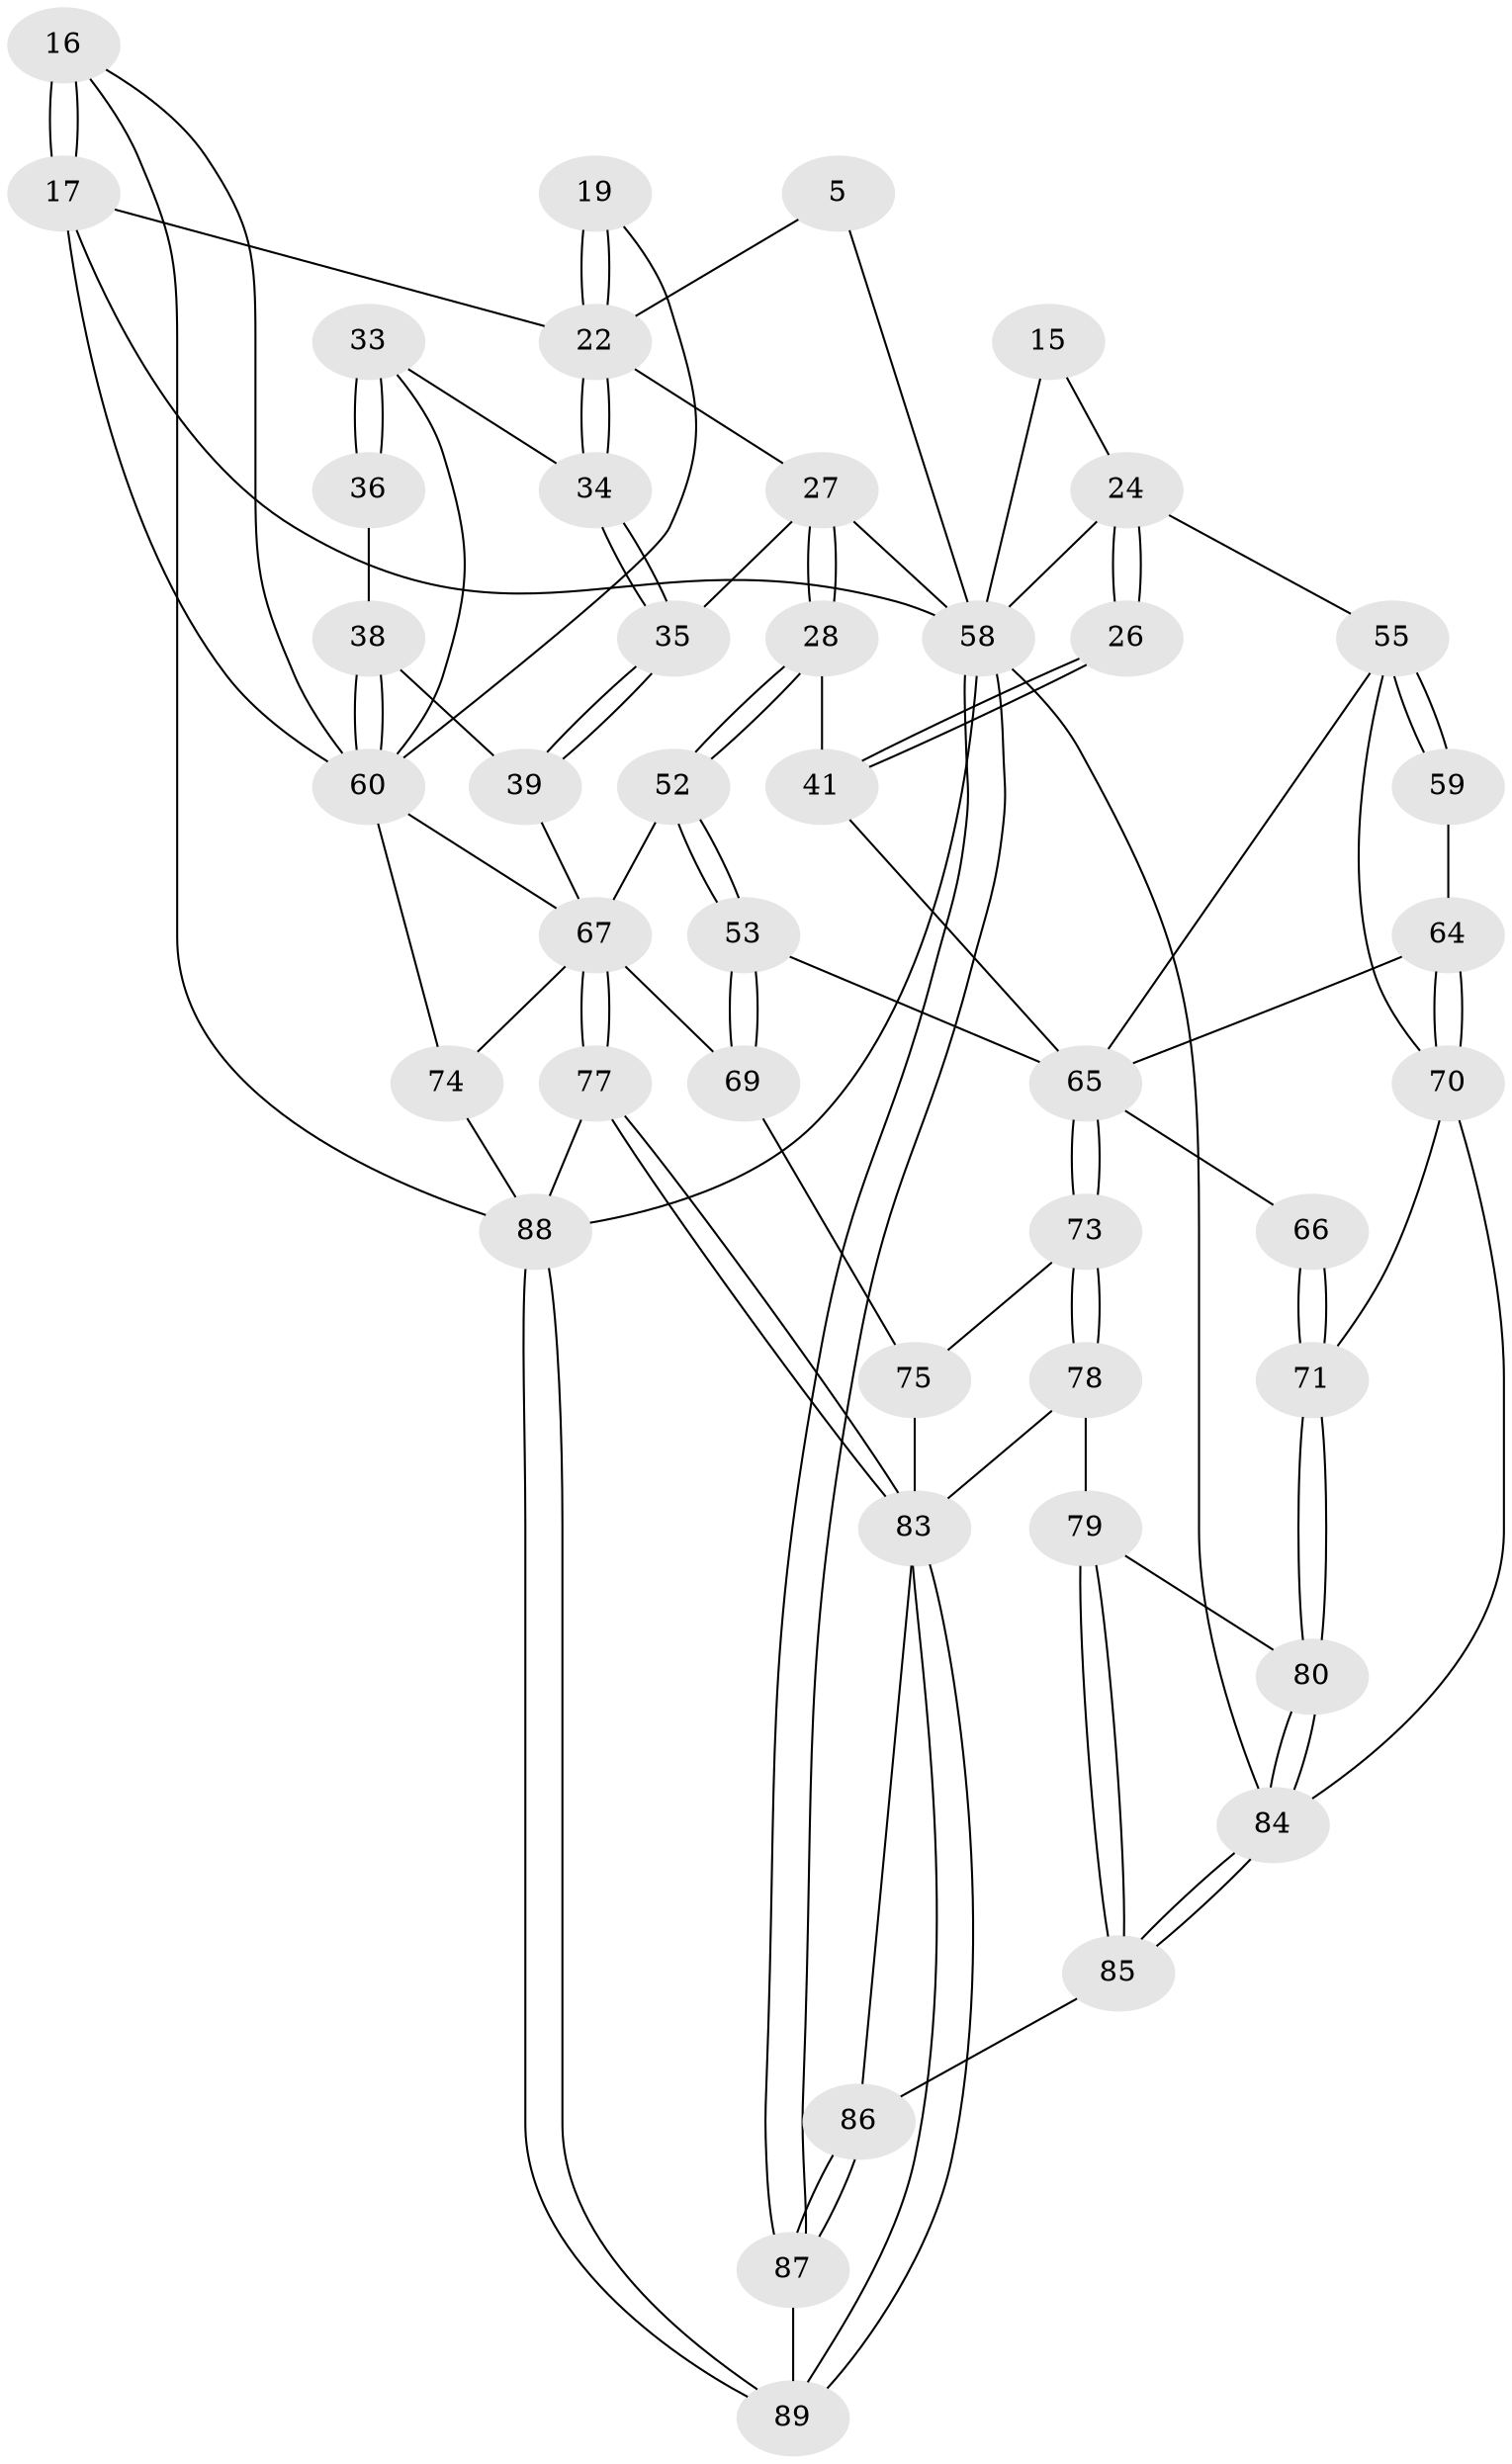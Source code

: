 // original degree distribution, {3: 0.033707865168539325, 6: 0.24719101123595505, 4: 0.25842696629213485, 5: 0.4606741573033708}
// Generated by graph-tools (version 1.1) at 2025/59/03/09/25 04:59:45]
// undirected, 44 vertices, 104 edges
graph export_dot {
graph [start="1"]
  node [color=gray90,style=filled];
  5 [pos="+0.5179253624778218+0"];
  15 [pos="+0.16758306155657834+0.07051399387866232",super="+11"];
  16 [pos="+1+0"];
  17 [pos="+0.9606843063153954+0.048400807139220306",super="+6"];
  19 [pos="+0.8450254568568061+0.1896156931155276"];
  22 [pos="+0.7951129509077626+0.25118456121386656",super="+12+8+7"];
  24 [pos="+0+0.298701607294023",super="+21+23+20"];
  26 [pos="+0.0967361676338023+0.3589863483845073",super="+25"];
  27 [pos="+0.4457612544278546+0.36593586430144265",super="+13"];
  28 [pos="+0.43076403558588167+0.3836285221271261"];
  33 [pos="+0.8656207057285003+0.3164596982050581",super="+32"];
  34 [pos="+0.7938529316232675+0.27068771359002564"];
  35 [pos="+0.7433761759724999+0.4296075060909598"];
  36 [pos="+0.9453497497048114+0.40076836489514944"];
  38 [pos="+0.7996338822715275+0.5082136020845989",super="+37"];
  39 [pos="+0.7729514474856809+0.49911980617691776"];
  41 [pos="+0.22261182917880581+0.4536595104931522",super="+40"];
  52 [pos="+0.5504231662934341+0.6162938948220592"];
  53 [pos="+0.5199698050360191+0.6667466029145779"];
  55 [pos="+0+0.5039401952089683",super="+48"];
  58 [pos="+0+1",super="+2+3+14+10"];
  59 [pos="+0.04839240007567062+0.5817121527653594"];
  60 [pos="+0.9127954895010526+0.5917614701964774",super="+43"];
  64 [pos="+0.08776131936664361+0.6792950834799143"];
  65 [pos="+0.3007076603259026+0.7451314492402694",super="+63"];
  66 [pos="+0.2447782770359559+0.7241925195538081"];
  67 [pos="+0.7059430276356216+0.8169894351108664",super="+62+51"];
  69 [pos="+0.5199550980270288+0.6669864085322615",super="+68"];
  70 [pos="+0.08167264271315049+0.7434988827596317",super="+56"];
  71 [pos="+0.10866673662410134+0.8006830410929898"];
  73 [pos="+0.3322624058898099+0.8002019683400239"];
  74 [pos="+0.8973938877733906+0.7903206678927365",super="+50"];
  75 [pos="+0.5184063533034742+0.8291780018272489",super="+72"];
  77 [pos="+0.7069113608391163+0.8209633441576334"];
  78 [pos="+0.3318418320311227+0.8096826004247667"];
  79 [pos="+0.22275062999373937+0.8621637159761797"];
  80 [pos="+0.10412356908546015+0.8207424818469277"];
  83 [pos="+0.5121645837867221+1",super="+81+82"];
  84 [pos="+0+0.9888635390285887",super="+57"];
  85 [pos="+0.20706866849912114+0.9179680826710687"];
  86 [pos="+0.24358858452899299+0.9492528226596882"];
  87 [pos="+0.11007647799839222+1"];
  88 [pos="+1+1",super="+49+76"];
  89 [pos="+0.515491303032022+1"];
  5 -- 58;
  5 -- 22;
  15 -- 24;
  15 -- 58 [weight=3];
  16 -- 17 [weight=2];
  16 -- 17;
  16 -- 60;
  16 -- 88;
  17 -- 58;
  17 -- 22;
  17 -- 60;
  19 -- 22 [weight=2];
  19 -- 22;
  19 -- 60;
  22 -- 34;
  22 -- 34;
  22 -- 27;
  24 -- 26 [weight=2];
  24 -- 26;
  24 -- 58 [weight=2];
  24 -- 55;
  26 -- 41 [weight=2];
  26 -- 41;
  27 -- 28;
  27 -- 28;
  27 -- 35;
  27 -- 58;
  28 -- 52;
  28 -- 52;
  28 -- 41;
  33 -- 34;
  33 -- 36 [weight=2];
  33 -- 36;
  33 -- 60;
  34 -- 35;
  34 -- 35;
  35 -- 39;
  35 -- 39;
  36 -- 38;
  38 -- 39;
  38 -- 60 [weight=2];
  38 -- 60;
  39 -- 67;
  41 -- 65;
  52 -- 53;
  52 -- 53;
  52 -- 67;
  53 -- 69;
  53 -- 69;
  53 -- 65;
  55 -- 59 [weight=2];
  55 -- 59;
  55 -- 70;
  55 -- 65;
  58 -- 87;
  58 -- 87;
  58 -- 88;
  58 -- 84;
  59 -- 64;
  60 -- 67;
  60 -- 74;
  64 -- 70;
  64 -- 70;
  64 -- 65;
  65 -- 66 [weight=2];
  65 -- 73;
  65 -- 73;
  66 -- 71;
  66 -- 71;
  67 -- 77;
  67 -- 77;
  67 -- 74;
  67 -- 69;
  69 -- 75 [weight=2];
  70 -- 71;
  70 -- 84;
  71 -- 80;
  71 -- 80;
  73 -- 78;
  73 -- 78;
  73 -- 75;
  74 -- 88 [weight=2];
  75 -- 83;
  77 -- 83;
  77 -- 83;
  77 -- 88;
  78 -- 79;
  78 -- 83;
  79 -- 80;
  79 -- 85;
  79 -- 85;
  80 -- 84;
  80 -- 84;
  83 -- 89;
  83 -- 89;
  83 -- 86;
  84 -- 85;
  84 -- 85;
  85 -- 86;
  86 -- 87;
  86 -- 87;
  87 -- 89;
  88 -- 89;
  88 -- 89;
}
